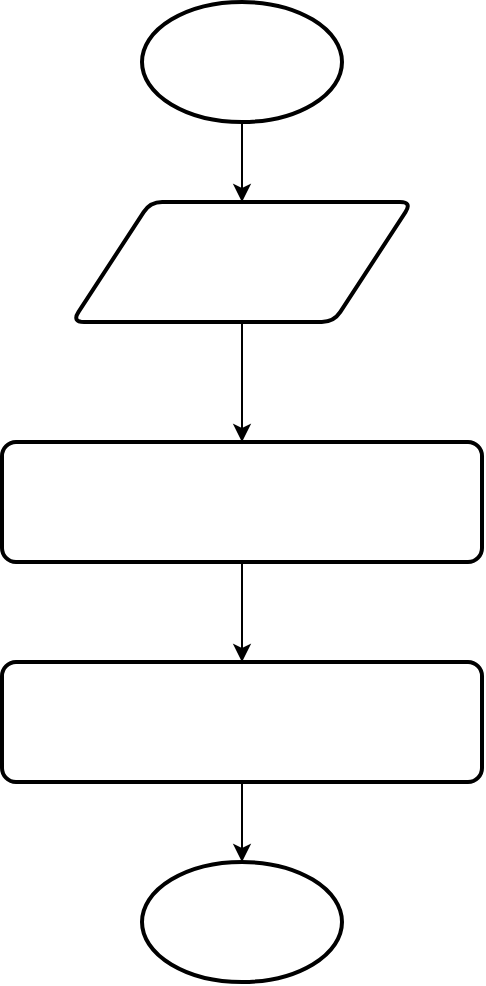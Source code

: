 <mxfile version="25.0.2">
  <diagram name="Page-1" id="jssvtks0TNyN7_167iyE">
    <mxGraphModel dx="1727" dy="1010" grid="1" gridSize="10" guides="1" tooltips="1" connect="1" arrows="1" fold="1" page="1" pageScale="1" pageWidth="850" pageHeight="1100" math="0" shadow="0">
      <root>
        <mxCell id="0" />
        <mxCell id="1" parent="0" />
        <mxCell id="Jnf0PiyPvvlPBT0oD165-6" value="" style="edgeStyle=orthogonalEdgeStyle;rounded=0;orthogonalLoop=1;jettySize=auto;html=1;" edge="1" parent="1" source="Jnf0PiyPvvlPBT0oD165-1" target="Jnf0PiyPvvlPBT0oD165-2">
          <mxGeometry relative="1" as="geometry" />
        </mxCell>
        <mxCell id="Jnf0PiyPvvlPBT0oD165-1" value="&lt;span style=&quot;color: rgb(255, 255, 255);&quot;&gt;Start&lt;/span&gt;" style="strokeWidth=2;html=1;shape=mxgraph.flowchart.start_1;whiteSpace=wrap;" vertex="1" parent="1">
          <mxGeometry x="510" y="20" width="100" height="60" as="geometry" />
        </mxCell>
        <mxCell id="Jnf0PiyPvvlPBT0oD165-7" value="" style="edgeStyle=orthogonalEdgeStyle;rounded=0;orthogonalLoop=1;jettySize=auto;html=1;" edge="1" parent="1" source="Jnf0PiyPvvlPBT0oD165-2" target="Jnf0PiyPvvlPBT0oD165-3">
          <mxGeometry relative="1" as="geometry" />
        </mxCell>
        <mxCell id="Jnf0PiyPvvlPBT0oD165-2" value="&lt;span style=&quot;color: rgb(255, 255, 255);&quot;&gt;Nhập n có 3 chữ số&lt;/span&gt;" style="shape=parallelogram;html=1;strokeWidth=2;perimeter=parallelogramPerimeter;whiteSpace=wrap;rounded=1;arcSize=12;size=0.23;" vertex="1" parent="1">
          <mxGeometry x="475" y="120" width="170" height="60" as="geometry" />
        </mxCell>
        <mxCell id="Jnf0PiyPvvlPBT0oD165-8" value="" style="edgeStyle=orthogonalEdgeStyle;rounded=0;orthogonalLoop=1;jettySize=auto;html=1;" edge="1" parent="1" source="Jnf0PiyPvvlPBT0oD165-3" target="Jnf0PiyPvvlPBT0oD165-4">
          <mxGeometry relative="1" as="geometry" />
        </mxCell>
        <mxCell id="Jnf0PiyPvvlPBT0oD165-3" value="&lt;span style=&quot;color: rgb(255, 255, 255);&quot;&gt;char1 = quotient(n/100)&lt;/span&gt;&lt;br style=&quot;color: rgb(255, 255, 255);&quot;&gt;&lt;span style=&quot;color: rgb(255, 255, 255);&quot;&gt;char2 = quotient(mod(n/100) / 10)&lt;/span&gt;&lt;br style=&quot;color: rgb(255, 255, 255);&quot;&gt;&lt;span style=&quot;color: rgb(255, 255, 255);&quot;&gt;char3 = mod(mod(n/100) / 10)&lt;/span&gt;" style="rounded=1;whiteSpace=wrap;html=1;absoluteArcSize=1;arcSize=14;strokeWidth=2;" vertex="1" parent="1">
          <mxGeometry x="440" y="240" width="240" height="60" as="geometry" />
        </mxCell>
        <mxCell id="Jnf0PiyPvvlPBT0oD165-9" value="" style="edgeStyle=orthogonalEdgeStyle;rounded=0;orthogonalLoop=1;jettySize=auto;html=1;" edge="1" parent="1" source="Jnf0PiyPvvlPBT0oD165-4" target="Jnf0PiyPvvlPBT0oD165-5">
          <mxGeometry relative="1" as="geometry" />
        </mxCell>
        <mxCell id="Jnf0PiyPvvlPBT0oD165-4" value="&lt;span style=&quot;color: rgb(255, 255, 255);&quot;&gt;In (char3*100 + char2*10 +char1)&lt;/span&gt;" style="rounded=1;whiteSpace=wrap;html=1;absoluteArcSize=1;arcSize=14;strokeWidth=2;" vertex="1" parent="1">
          <mxGeometry x="440" y="350" width="240" height="60" as="geometry" />
        </mxCell>
        <mxCell id="Jnf0PiyPvvlPBT0oD165-5" value="&lt;span style=&quot;color: rgb(255, 255, 255);&quot;&gt;End&lt;/span&gt;" style="strokeWidth=2;html=1;shape=mxgraph.flowchart.start_1;whiteSpace=wrap;" vertex="1" parent="1">
          <mxGeometry x="510" y="450" width="100" height="60" as="geometry" />
        </mxCell>
      </root>
    </mxGraphModel>
  </diagram>
</mxfile>
